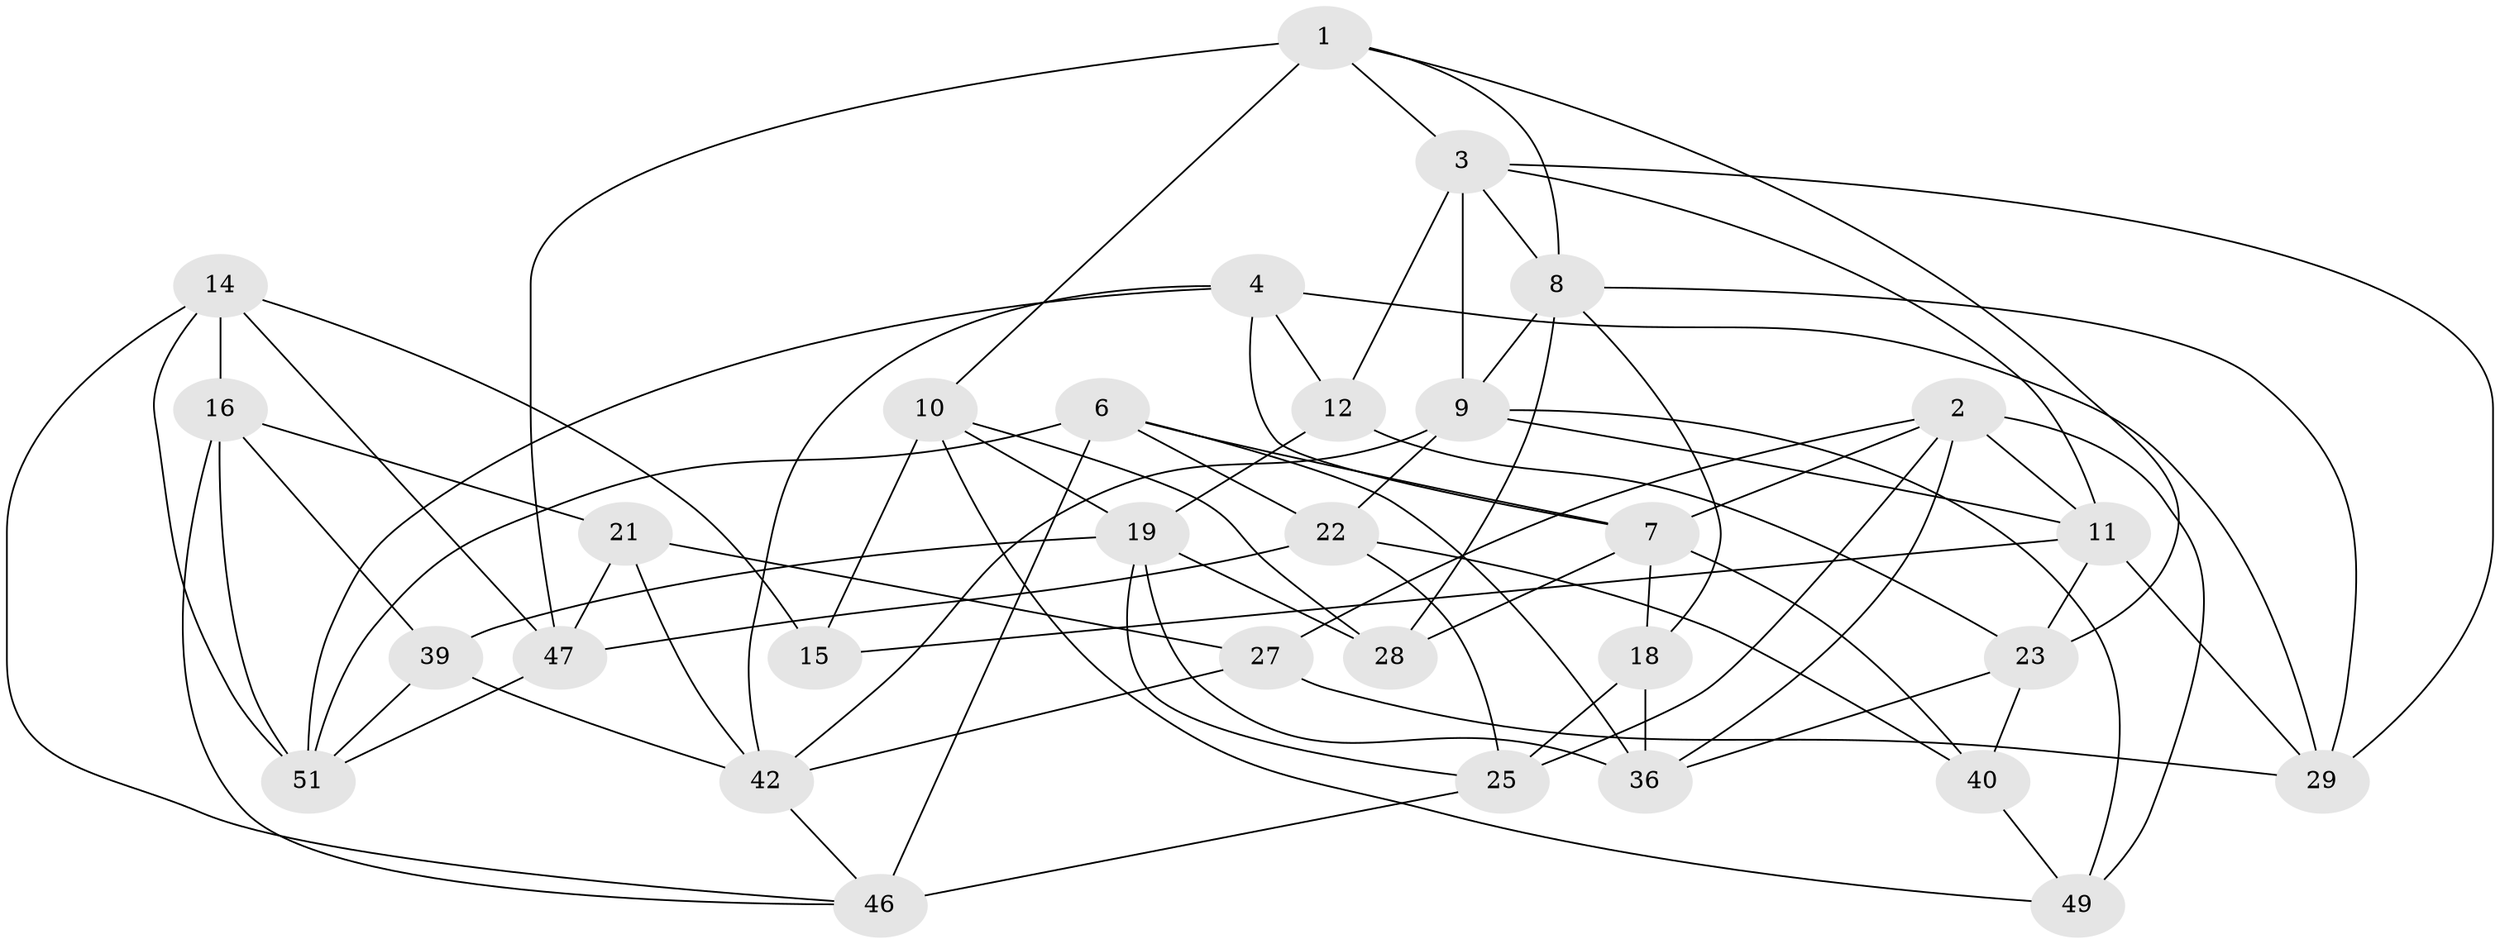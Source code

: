// original degree distribution, {4: 1.0}
// Generated by graph-tools (version 1.1) at 2025/42/03/06/25 10:42:19]
// undirected, 31 vertices, 77 edges
graph export_dot {
graph [start="1"]
  node [color=gray90,style=filled];
  1 [super="+5"];
  2 [super="+52"];
  3 [super="+50"];
  4 [super="+38"];
  6 [super="+35"];
  7 [super="+26"];
  8 [super="+24"];
  9 [super="+20"];
  10 [super="+13"];
  11 [super="+44"];
  12;
  14 [super="+43"];
  15;
  16 [super="+17"];
  18 [super="+48"];
  19 [super="+33"];
  21;
  22 [super="+34"];
  23 [super="+32"];
  25 [super="+31"];
  27;
  28;
  29 [super="+30"];
  36 [super="+37"];
  39;
  40 [super="+41"];
  42 [super="+45"];
  46 [super="+53"];
  47 [super="+54"];
  49;
  51 [super="+55"];
  1 -- 47 [weight=2];
  1 -- 3;
  1 -- 23;
  1 -- 10;
  1 -- 8;
  2 -- 27;
  2 -- 49;
  2 -- 11;
  2 -- 25;
  2 -- 36;
  2 -- 7;
  3 -- 8;
  3 -- 9;
  3 -- 11;
  3 -- 12;
  3 -- 29;
  4 -- 29 [weight=2];
  4 -- 12;
  4 -- 42;
  4 -- 51;
  4 -- 7;
  6 -- 51;
  6 -- 46 [weight=2];
  6 -- 7;
  6 -- 36;
  6 -- 22;
  7 -- 18;
  7 -- 28;
  7 -- 40;
  8 -- 29;
  8 -- 28;
  8 -- 18;
  8 -- 9;
  9 -- 22;
  9 -- 42;
  9 -- 11;
  9 -- 49;
  10 -- 49;
  10 -- 15 [weight=2];
  10 -- 28;
  10 -- 19;
  11 -- 23;
  11 -- 29;
  11 -- 15;
  12 -- 23;
  12 -- 19;
  14 -- 15;
  14 -- 16 [weight=2];
  14 -- 51;
  14 -- 47;
  14 -- 46;
  16 -- 46;
  16 -- 21;
  16 -- 39;
  16 -- 51;
  18 -- 36 [weight=2];
  18 -- 25 [weight=2];
  19 -- 28;
  19 -- 39;
  19 -- 25;
  19 -- 36;
  21 -- 27;
  21 -- 47;
  21 -- 42;
  22 -- 47;
  22 -- 40 [weight=2];
  22 -- 25;
  23 -- 40 [weight=2];
  23 -- 36;
  25 -- 46;
  27 -- 29;
  27 -- 42;
  39 -- 42;
  39 -- 51;
  40 -- 49;
  42 -- 46;
  47 -- 51;
}
